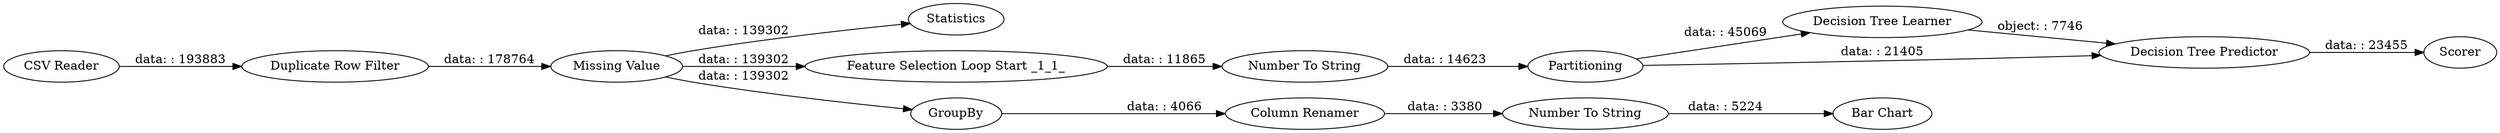 digraph {
	"1124429451512202154_16" [label=Partitioning]
	"1124429451512202154_8" [label="Column Renamer"]
	"1124429451512202154_3" [label=Statistics]
	"1124429451512202154_13" [label="Duplicate Row Filter"]
	"1124429451512202154_14" [label="Feature Selection Loop Start _1_1_"]
	"1124429451512202154_17" [label="Decision Tree Learner"]
	"1124429451512202154_18" [label="Decision Tree Predictor"]
	"1124429451512202154_19" [label=Scorer]
	"1124429451512202154_15" [label="Number To String"]
	"1124429451512202154_2" [label="Missing Value"]
	"1124429451512202154_9" [label="Bar Chart"]
	"1124429451512202154_5" [label=GroupBy]
	"1124429451512202154_10" [label="Number To String"]
	"1124429451512202154_1" [label="CSV Reader"]
	"1124429451512202154_2" -> "1124429451512202154_5" [label="data: : 139302"]
	"1124429451512202154_1" -> "1124429451512202154_13" [label="data: : 193883"]
	"1124429451512202154_8" -> "1124429451512202154_10" [label="data: : 3380"]
	"1124429451512202154_18" -> "1124429451512202154_19" [label="data: : 23455"]
	"1124429451512202154_10" -> "1124429451512202154_9" [label="data: : 5224"]
	"1124429451512202154_2" -> "1124429451512202154_3" [label="data: : 139302"]
	"1124429451512202154_15" -> "1124429451512202154_16" [label="data: : 14623"]
	"1124429451512202154_13" -> "1124429451512202154_2" [label="data: : 178764"]
	"1124429451512202154_17" -> "1124429451512202154_18" [label="object: : 7746"]
	"1124429451512202154_16" -> "1124429451512202154_18" [label="data: : 21405"]
	"1124429451512202154_2" -> "1124429451512202154_14" [label="data: : 139302"]
	"1124429451512202154_14" -> "1124429451512202154_15" [label="data: : 11865"]
	"1124429451512202154_16" -> "1124429451512202154_17" [label="data: : 45069"]
	"1124429451512202154_5" -> "1124429451512202154_8" [label="data: : 4066"]
	rankdir=LR
}
